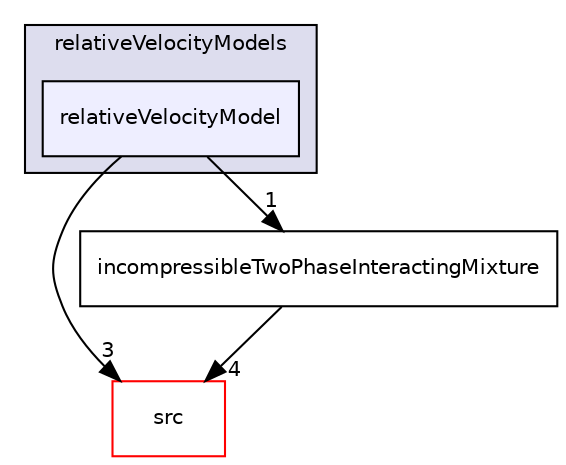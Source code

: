 digraph "applications/solvers/multiphase/driftFluxFoam/relativeVelocityModels/relativeVelocityModel" {
  bgcolor=transparent;
  compound=true
  node [ fontsize="10", fontname="Helvetica"];
  edge [ labelfontsize="10", labelfontname="Helvetica"];
  subgraph clusterdir_6785f5d6f26af236cd0d743b0d7f771e {
    graph [ bgcolor="#ddddee", pencolor="black", label="relativeVelocityModels" fontname="Helvetica", fontsize="10", URL="dir_6785f5d6f26af236cd0d743b0d7f771e.html"]
  dir_1a0430f305b7748d4b6b015618ca2055 [shape=box, label="relativeVelocityModel", style="filled", fillcolor="#eeeeff", pencolor="black", URL="dir_1a0430f305b7748d4b6b015618ca2055.html"];
  }
  dir_68267d1309a1af8e8297ef4c3efbcdba [shape=box label="src" color="red" URL="dir_68267d1309a1af8e8297ef4c3efbcdba.html"];
  dir_e0b47a3648811f68d5a37c88ffdb183a [shape=box label="incompressibleTwoPhaseInteractingMixture" URL="dir_e0b47a3648811f68d5a37c88ffdb183a.html"];
  dir_1a0430f305b7748d4b6b015618ca2055->dir_68267d1309a1af8e8297ef4c3efbcdba [headlabel="3", labeldistance=1.5 headhref="dir_000156_000737.html"];
  dir_1a0430f305b7748d4b6b015618ca2055->dir_e0b47a3648811f68d5a37c88ffdb183a [headlabel="1", labeldistance=1.5 headhref="dir_000156_000149.html"];
  dir_e0b47a3648811f68d5a37c88ffdb183a->dir_68267d1309a1af8e8297ef4c3efbcdba [headlabel="4", labeldistance=1.5 headhref="dir_000149_000737.html"];
}
